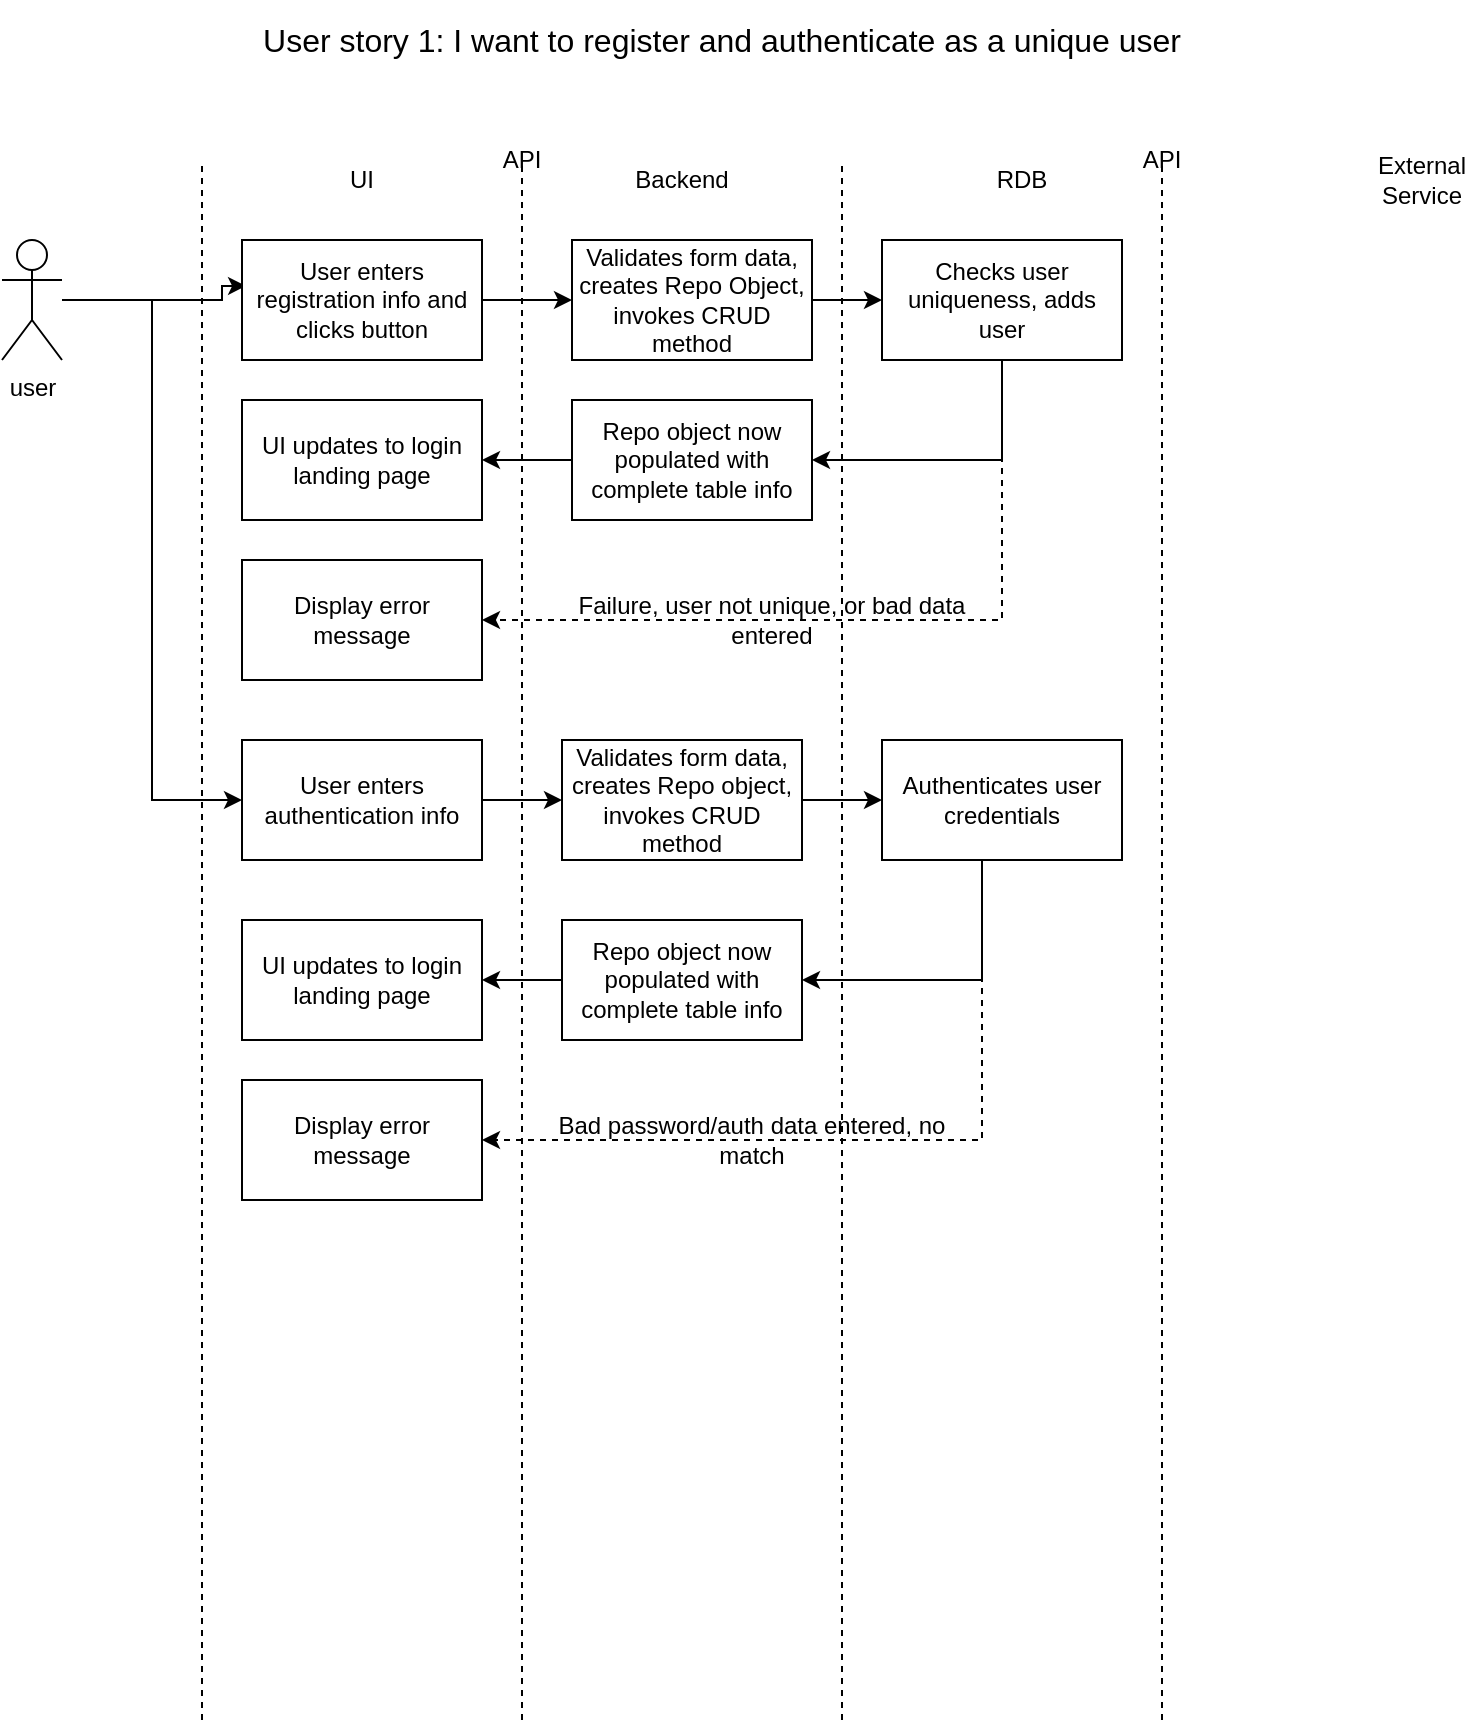 <mxfile version="14.7.4" type="device"><diagram id="uMVPmPsoXKPjQLuSmiIq" name="Page-1"><mxGraphModel dx="1422" dy="804" grid="1" gridSize="10" guides="1" tooltips="1" connect="1" arrows="1" fold="1" page="1" pageScale="1" pageWidth="850" pageHeight="1100" math="0" shadow="0"><root><mxCell id="0"/><mxCell id="1" parent="0"/><mxCell id="T7-riHfOS0GeX3zZILN--1" value="" style="endArrow=none;dashed=1;html=1;" edge="1" parent="1"><mxGeometry width="50" height="50" relative="1" as="geometry"><mxPoint x="130" y="900" as="sourcePoint"/><mxPoint x="130" y="120" as="targetPoint"/></mxGeometry></mxCell><mxCell id="T7-riHfOS0GeX3zZILN--2" value="" style="endArrow=none;dashed=1;html=1;" edge="1" parent="1"><mxGeometry width="50" height="50" relative="1" as="geometry"><mxPoint x="290" y="900" as="sourcePoint"/><mxPoint x="290" y="120" as="targetPoint"/></mxGeometry></mxCell><mxCell id="T7-riHfOS0GeX3zZILN--3" value="" style="endArrow=none;dashed=1;html=1;" edge="1" parent="1"><mxGeometry width="50" height="50" relative="1" as="geometry"><mxPoint x="450" y="900" as="sourcePoint"/><mxPoint x="450" y="120" as="targetPoint"/></mxGeometry></mxCell><mxCell id="T7-riHfOS0GeX3zZILN--4" value="" style="endArrow=none;dashed=1;html=1;" edge="1" parent="1"><mxGeometry width="50" height="50" relative="1" as="geometry"><mxPoint x="610" y="900" as="sourcePoint"/><mxPoint x="610" y="120" as="targetPoint"/></mxGeometry></mxCell><mxCell id="T7-riHfOS0GeX3zZILN--23" style="edgeStyle=orthogonalEdgeStyle;rounded=0;orthogonalLoop=1;jettySize=auto;html=1;entryX=0.017;entryY=0.383;entryDx=0;entryDy=0;entryPerimeter=0;" edge="1" parent="1" source="T7-riHfOS0GeX3zZILN--6" target="T7-riHfOS0GeX3zZILN--13"><mxGeometry relative="1" as="geometry"><Array as="points"><mxPoint x="140" y="190"/><mxPoint x="140" y="183"/></Array></mxGeometry></mxCell><mxCell id="T7-riHfOS0GeX3zZILN--26" style="edgeStyle=orthogonalEdgeStyle;rounded=0;orthogonalLoop=1;jettySize=auto;html=1;entryX=0;entryY=0.5;entryDx=0;entryDy=0;" edge="1" parent="1" source="T7-riHfOS0GeX3zZILN--6" target="T7-riHfOS0GeX3zZILN--25"><mxGeometry relative="1" as="geometry"/></mxCell><mxCell id="T7-riHfOS0GeX3zZILN--6" value="user&lt;br&gt;" style="shape=umlActor;verticalLabelPosition=bottom;verticalAlign=top;html=1;outlineConnect=0;" vertex="1" parent="1"><mxGeometry x="30" y="160" width="30" height="60" as="geometry"/></mxCell><mxCell id="T7-riHfOS0GeX3zZILN--7" value="UI" style="text;html=1;strokeColor=none;fillColor=none;align=center;verticalAlign=middle;whiteSpace=wrap;rounded=0;" vertex="1" parent="1"><mxGeometry x="190" y="120" width="40" height="20" as="geometry"/></mxCell><mxCell id="T7-riHfOS0GeX3zZILN--8" value="Backend" style="text;html=1;strokeColor=none;fillColor=none;align=center;verticalAlign=middle;whiteSpace=wrap;rounded=0;" vertex="1" parent="1"><mxGeometry x="350" y="120" width="40" height="20" as="geometry"/></mxCell><mxCell id="T7-riHfOS0GeX3zZILN--9" value="API" style="text;html=1;strokeColor=none;fillColor=none;align=center;verticalAlign=middle;whiteSpace=wrap;rounded=0;" vertex="1" parent="1"><mxGeometry x="270" y="110" width="40" height="20" as="geometry"/></mxCell><mxCell id="T7-riHfOS0GeX3zZILN--10" value="RDB" style="text;html=1;strokeColor=none;fillColor=none;align=center;verticalAlign=middle;whiteSpace=wrap;rounded=0;" vertex="1" parent="1"><mxGeometry x="520" y="120" width="40" height="20" as="geometry"/></mxCell><mxCell id="T7-riHfOS0GeX3zZILN--11" value="External Service" style="text;html=1;strokeColor=none;fillColor=none;align=center;verticalAlign=middle;whiteSpace=wrap;rounded=0;" vertex="1" parent="1"><mxGeometry x="720" y="120" width="40" height="20" as="geometry"/></mxCell><mxCell id="T7-riHfOS0GeX3zZILN--12" value="API" style="text;html=1;strokeColor=none;fillColor=none;align=center;verticalAlign=middle;whiteSpace=wrap;rounded=0;" vertex="1" parent="1"><mxGeometry x="590" y="110" width="40" height="20" as="geometry"/></mxCell><mxCell id="T7-riHfOS0GeX3zZILN--15" style="edgeStyle=orthogonalEdgeStyle;rounded=0;orthogonalLoop=1;jettySize=auto;html=1;exitX=1;exitY=0.5;exitDx=0;exitDy=0;" edge="1" parent="1" source="T7-riHfOS0GeX3zZILN--13" target="T7-riHfOS0GeX3zZILN--16"><mxGeometry relative="1" as="geometry"><mxPoint x="320" y="190" as="targetPoint"/></mxGeometry></mxCell><mxCell id="T7-riHfOS0GeX3zZILN--13" value="User enters registration info and clicks button" style="rounded=0;whiteSpace=wrap;html=1;" vertex="1" parent="1"><mxGeometry x="150" y="160" width="120" height="60" as="geometry"/></mxCell><mxCell id="T7-riHfOS0GeX3zZILN--18" value="" style="edgeStyle=orthogonalEdgeStyle;rounded=0;orthogonalLoop=1;jettySize=auto;html=1;" edge="1" parent="1" source="T7-riHfOS0GeX3zZILN--16" target="T7-riHfOS0GeX3zZILN--17"><mxGeometry relative="1" as="geometry"/></mxCell><mxCell id="T7-riHfOS0GeX3zZILN--16" value="Validates form data, creates Repo Object, invokes CRUD method" style="rounded=0;whiteSpace=wrap;html=1;" vertex="1" parent="1"><mxGeometry x="315" y="160" width="120" height="60" as="geometry"/></mxCell><mxCell id="T7-riHfOS0GeX3zZILN--20" value="" style="edgeStyle=orthogonalEdgeStyle;rounded=0;orthogonalLoop=1;jettySize=auto;html=1;" edge="1" parent="1" source="T7-riHfOS0GeX3zZILN--17" target="T7-riHfOS0GeX3zZILN--19"><mxGeometry relative="1" as="geometry"><Array as="points"><mxPoint x="530" y="270"/></Array></mxGeometry></mxCell><mxCell id="T7-riHfOS0GeX3zZILN--31" style="edgeStyle=orthogonalEdgeStyle;rounded=0;orthogonalLoop=1;jettySize=auto;html=1;entryX=1;entryY=0.5;entryDx=0;entryDy=0;dashed=1;" edge="1" parent="1" source="T7-riHfOS0GeX3zZILN--17" target="T7-riHfOS0GeX3zZILN--32"><mxGeometry relative="1" as="geometry"><mxPoint x="270" y="320" as="targetPoint"/><Array as="points"><mxPoint x="530" y="350"/></Array></mxGeometry></mxCell><mxCell id="T7-riHfOS0GeX3zZILN--17" value="Checks user uniqueness, adds user" style="rounded=0;whiteSpace=wrap;html=1;" vertex="1" parent="1"><mxGeometry x="470" y="160" width="120" height="60" as="geometry"/></mxCell><mxCell id="T7-riHfOS0GeX3zZILN--21" style="edgeStyle=orthogonalEdgeStyle;rounded=0;orthogonalLoop=1;jettySize=auto;html=1;" edge="1" parent="1" source="T7-riHfOS0GeX3zZILN--19" target="T7-riHfOS0GeX3zZILN--22"><mxGeometry relative="1" as="geometry"><mxPoint x="260" y="270" as="targetPoint"/></mxGeometry></mxCell><mxCell id="T7-riHfOS0GeX3zZILN--19" value="Repo object now populated with complete table info" style="whiteSpace=wrap;html=1;rounded=0;" vertex="1" parent="1"><mxGeometry x="315" y="240" width="120" height="60" as="geometry"/></mxCell><mxCell id="T7-riHfOS0GeX3zZILN--22" value="UI updates to login landing page" style="rounded=0;whiteSpace=wrap;html=1;" vertex="1" parent="1"><mxGeometry x="150" y="240" width="120" height="60" as="geometry"/></mxCell><mxCell id="T7-riHfOS0GeX3zZILN--28" style="edgeStyle=orthogonalEdgeStyle;rounded=0;orthogonalLoop=1;jettySize=auto;html=1;entryX=0;entryY=0.5;entryDx=0;entryDy=0;" edge="1" parent="1" source="T7-riHfOS0GeX3zZILN--25" target="T7-riHfOS0GeX3zZILN--27"><mxGeometry relative="1" as="geometry"/></mxCell><mxCell id="T7-riHfOS0GeX3zZILN--25" value="User enters authentication info" style="rounded=0;whiteSpace=wrap;html=1;" vertex="1" parent="1"><mxGeometry x="150" y="410" width="120" height="60" as="geometry"/></mxCell><mxCell id="T7-riHfOS0GeX3zZILN--30" style="edgeStyle=orthogonalEdgeStyle;rounded=0;orthogonalLoop=1;jettySize=auto;html=1;" edge="1" parent="1" source="T7-riHfOS0GeX3zZILN--27" target="T7-riHfOS0GeX3zZILN--29"><mxGeometry relative="1" as="geometry"/></mxCell><mxCell id="T7-riHfOS0GeX3zZILN--27" value="Validates form data, creates Repo object, invokes CRUD method" style="rounded=0;whiteSpace=wrap;html=1;" vertex="1" parent="1"><mxGeometry x="310" y="410" width="120" height="60" as="geometry"/></mxCell><mxCell id="T7-riHfOS0GeX3zZILN--36" style="edgeStyle=orthogonalEdgeStyle;rounded=0;orthogonalLoop=1;jettySize=auto;html=1;entryX=1;entryY=0.5;entryDx=0;entryDy=0;" edge="1" parent="1" source="T7-riHfOS0GeX3zZILN--29" target="T7-riHfOS0GeX3zZILN--34"><mxGeometry relative="1" as="geometry"><Array as="points"><mxPoint x="520" y="530"/></Array></mxGeometry></mxCell><mxCell id="T7-riHfOS0GeX3zZILN--29" value="Authenticates user credentials" style="rounded=0;whiteSpace=wrap;html=1;" vertex="1" parent="1"><mxGeometry x="470" y="410" width="120" height="60" as="geometry"/></mxCell><mxCell id="T7-riHfOS0GeX3zZILN--32" value="Display error message" style="rounded=0;whiteSpace=wrap;html=1;" vertex="1" parent="1"><mxGeometry x="150" y="320" width="120" height="60" as="geometry"/></mxCell><mxCell id="T7-riHfOS0GeX3zZILN--33" value="Failure, user not unique, or bad data entered" style="text;html=1;strokeColor=none;fillColor=none;align=center;verticalAlign=middle;whiteSpace=wrap;rounded=0;" vertex="1" parent="1"><mxGeometry x="300" y="340" width="230" height="20" as="geometry"/></mxCell><mxCell id="T7-riHfOS0GeX3zZILN--37" style="edgeStyle=orthogonalEdgeStyle;rounded=0;orthogonalLoop=1;jettySize=auto;html=1;entryX=1;entryY=0.5;entryDx=0;entryDy=0;" edge="1" parent="1" source="T7-riHfOS0GeX3zZILN--34" target="T7-riHfOS0GeX3zZILN--35"><mxGeometry relative="1" as="geometry"/></mxCell><mxCell id="T7-riHfOS0GeX3zZILN--34" value="Repo object now populated with complete table info" style="rounded=0;whiteSpace=wrap;html=1;" vertex="1" parent="1"><mxGeometry x="310" y="500" width="120" height="60" as="geometry"/></mxCell><mxCell id="T7-riHfOS0GeX3zZILN--35" value="UI updates to login landing page" style="rounded=0;whiteSpace=wrap;html=1;" vertex="1" parent="1"><mxGeometry x="150" y="500" width="120" height="60" as="geometry"/></mxCell><mxCell id="T7-riHfOS0GeX3zZILN--39" value="User story 1: I want to register and authenticate as a unique user" style="text;html=1;strokeColor=none;fillColor=none;align=center;verticalAlign=middle;whiteSpace=wrap;rounded=0;fontSize=16;" vertex="1" parent="1"><mxGeometry x="140" y="40" width="500" height="40" as="geometry"/></mxCell><mxCell id="T7-riHfOS0GeX3zZILN--41" style="edgeStyle=orthogonalEdgeStyle;rounded=0;orthogonalLoop=1;jettySize=auto;html=1;entryX=1;entryY=0.5;entryDx=0;entryDy=0;dashed=1;" edge="1" parent="1" target="T7-riHfOS0GeX3zZILN--42"><mxGeometry relative="1" as="geometry"><mxPoint x="260" y="580" as="targetPoint"/><mxPoint x="520" y="480" as="sourcePoint"/><Array as="points"><mxPoint x="520" y="610"/></Array></mxGeometry></mxCell><mxCell id="T7-riHfOS0GeX3zZILN--42" value="Display error message" style="rounded=0;whiteSpace=wrap;html=1;" vertex="1" parent="1"><mxGeometry x="150" y="580" width="120" height="60" as="geometry"/></mxCell><mxCell id="T7-riHfOS0GeX3zZILN--43" value="Bad password/auth data entered, no match" style="text;html=1;strokeColor=none;fillColor=none;align=center;verticalAlign=middle;whiteSpace=wrap;rounded=0;" vertex="1" parent="1"><mxGeometry x="290" y="600" width="230" height="20" as="geometry"/></mxCell></root></mxGraphModel></diagram></mxfile>